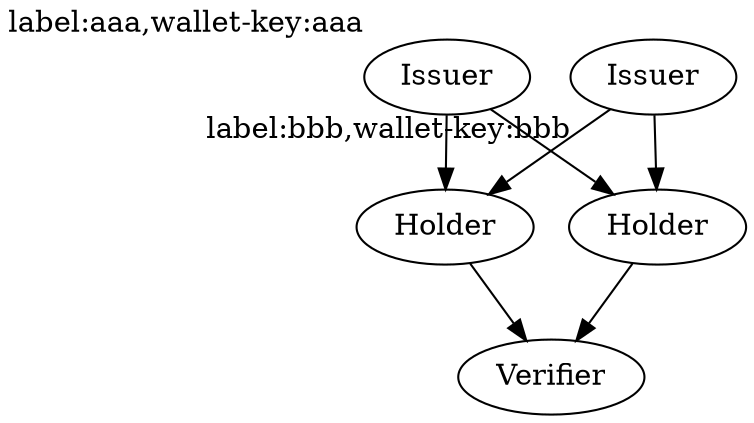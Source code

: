 digraph graph_name {
    //format
    //for Issuer
    // xlabel = "label:YOUR_ISSUER_LABEL,seed:YOUR_WALLET_SEED,wallet-name:YOUR_WALLET_NAME(OPTIONAL),wallet_key:YOUR_WALLET_KEY"

    Issuer1 [label = "Issuer", xlabel = "label:aaa,wallet-key:aaa"]
    Issuer2 [label = "Issuer", xlabel = "label:bbb,wallet-key:bbb"]
    Holder1 [label = "Holder"]
    Holder2 [label = "Holder"]
    Verifier [label = "Verifier"]

    Issuer1 -> Holder1;
    Issuer1 -> Holder2;
    Issuer2 -> Holder1;
    Issuer2 -> Holder2;

    Holder1 -> Verifier;
    Holder2 -> Verifier;
}